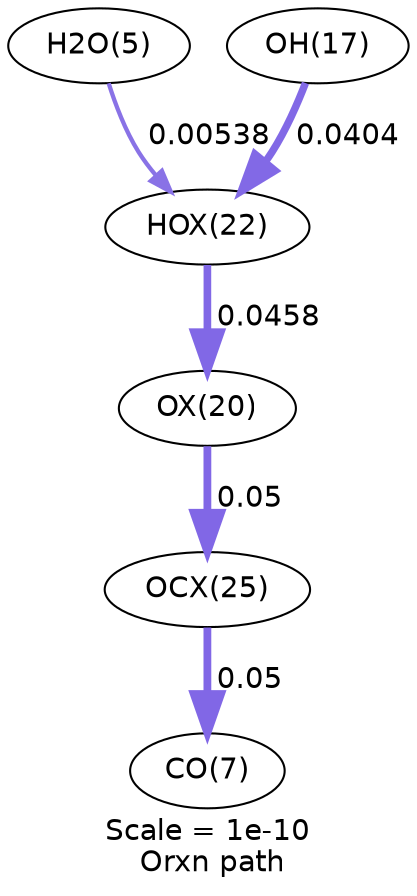digraph reaction_paths {
center=1;
s24 -> s22[fontname="Helvetica", style="setlinewidth(3.67)", arrowsize=1.84, color="0.7, 0.546, 0.9"
, label=" 0.0458"];
s22 -> s27[fontname="Helvetica", style="setlinewidth(3.74)", arrowsize=1.87, color="0.7, 0.55, 0.9"
, label=" 0.05"];
s6 -> s24[fontname="Helvetica", style="setlinewidth(2.06)", arrowsize=1.03, color="0.7, 0.505, 0.9"
, label=" 0.00538"];
s18 -> s24[fontname="Helvetica", style="setlinewidth(3.58)", arrowsize=1.79, color="0.7, 0.54, 0.9"
, label=" 0.0404"];
s27 -> s8[fontname="Helvetica", style="setlinewidth(3.74)", arrowsize=1.87, color="0.7, 0.55, 0.9"
, label=" 0.05"];
s6 [ fontname="Helvetica", label="H2O(5)"];
s8 [ fontname="Helvetica", label="CO(7)"];
s18 [ fontname="Helvetica", label="OH(17)"];
s22 [ fontname="Helvetica", label="OX(20)"];
s24 [ fontname="Helvetica", label="HOX(22)"];
s27 [ fontname="Helvetica", label="OCX(25)"];
 label = "Scale = 1e-10\l Orxn path";
 fontname = "Helvetica";
}
